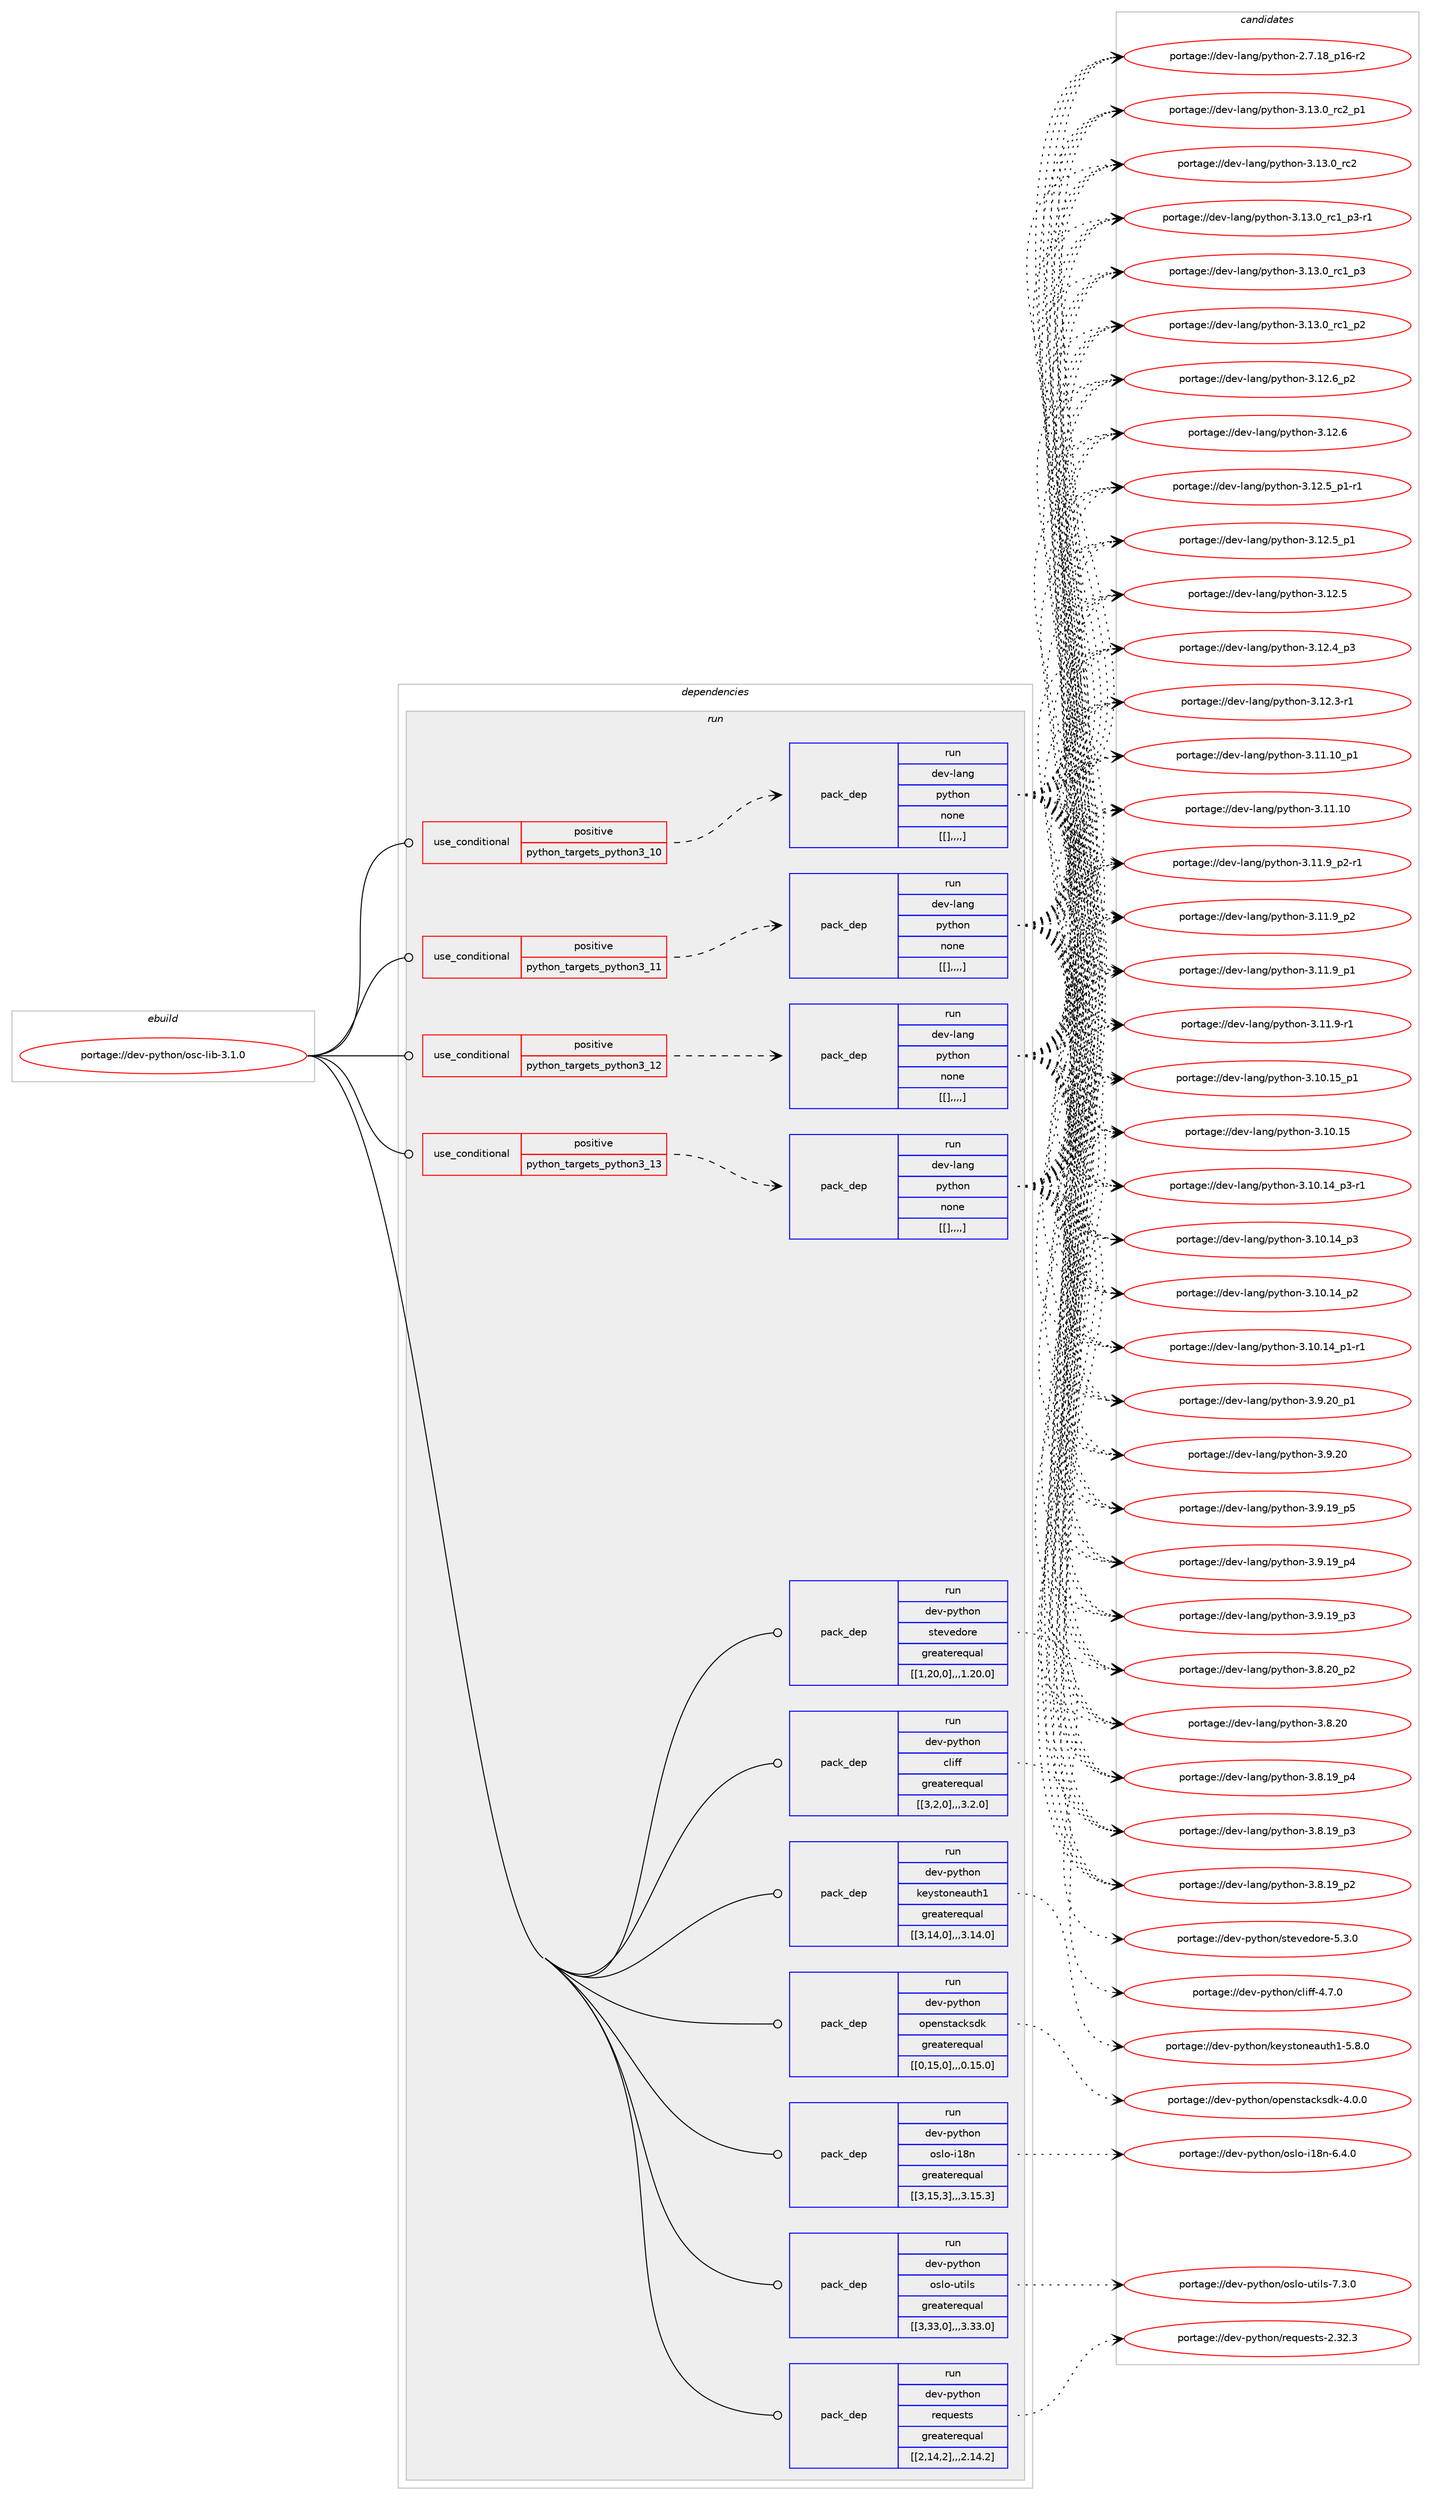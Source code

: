 digraph prolog {

# *************
# Graph options
# *************

newrank=true;
concentrate=true;
compound=true;
graph [rankdir=LR,fontname=Helvetica,fontsize=10,ranksep=1.5];#, ranksep=2.5, nodesep=0.2];
edge  [arrowhead=vee];
node  [fontname=Helvetica,fontsize=10];

# **********
# The ebuild
# **********

subgraph cluster_leftcol {
color=gray;
label=<<i>ebuild</i>>;
id [label="portage://dev-python/osc-lib-3.1.0", color=red, width=4, href="../dev-python/osc-lib-3.1.0.svg"];
}

# ****************
# The dependencies
# ****************

subgraph cluster_midcol {
color=gray;
label=<<i>dependencies</i>>;
subgraph cluster_compile {
fillcolor="#eeeeee";
style=filled;
label=<<i>compile</i>>;
}
subgraph cluster_compileandrun {
fillcolor="#eeeeee";
style=filled;
label=<<i>compile and run</i>>;
}
subgraph cluster_run {
fillcolor="#eeeeee";
style=filled;
label=<<i>run</i>>;
subgraph cond36820 {
dependency155324 [label=<<TABLE BORDER="0" CELLBORDER="1" CELLSPACING="0" CELLPADDING="4"><TR><TD ROWSPAN="3" CELLPADDING="10">use_conditional</TD></TR><TR><TD>positive</TD></TR><TR><TD>python_targets_python3_10</TD></TR></TABLE>>, shape=none, color=red];
subgraph pack117290 {
dependency155325 [label=<<TABLE BORDER="0" CELLBORDER="1" CELLSPACING="0" CELLPADDING="4" WIDTH="220"><TR><TD ROWSPAN="6" CELLPADDING="30">pack_dep</TD></TR><TR><TD WIDTH="110">run</TD></TR><TR><TD>dev-lang</TD></TR><TR><TD>python</TD></TR><TR><TD>none</TD></TR><TR><TD>[[],,,,]</TD></TR></TABLE>>, shape=none, color=blue];
}
dependency155324:e -> dependency155325:w [weight=20,style="dashed",arrowhead="vee"];
}
id:e -> dependency155324:w [weight=20,style="solid",arrowhead="odot"];
subgraph cond36821 {
dependency155326 [label=<<TABLE BORDER="0" CELLBORDER="1" CELLSPACING="0" CELLPADDING="4"><TR><TD ROWSPAN="3" CELLPADDING="10">use_conditional</TD></TR><TR><TD>positive</TD></TR><TR><TD>python_targets_python3_11</TD></TR></TABLE>>, shape=none, color=red];
subgraph pack117291 {
dependency155327 [label=<<TABLE BORDER="0" CELLBORDER="1" CELLSPACING="0" CELLPADDING="4" WIDTH="220"><TR><TD ROWSPAN="6" CELLPADDING="30">pack_dep</TD></TR><TR><TD WIDTH="110">run</TD></TR><TR><TD>dev-lang</TD></TR><TR><TD>python</TD></TR><TR><TD>none</TD></TR><TR><TD>[[],,,,]</TD></TR></TABLE>>, shape=none, color=blue];
}
dependency155326:e -> dependency155327:w [weight=20,style="dashed",arrowhead="vee"];
}
id:e -> dependency155326:w [weight=20,style="solid",arrowhead="odot"];
subgraph cond36822 {
dependency155328 [label=<<TABLE BORDER="0" CELLBORDER="1" CELLSPACING="0" CELLPADDING="4"><TR><TD ROWSPAN="3" CELLPADDING="10">use_conditional</TD></TR><TR><TD>positive</TD></TR><TR><TD>python_targets_python3_12</TD></TR></TABLE>>, shape=none, color=red];
subgraph pack117292 {
dependency155329 [label=<<TABLE BORDER="0" CELLBORDER="1" CELLSPACING="0" CELLPADDING="4" WIDTH="220"><TR><TD ROWSPAN="6" CELLPADDING="30">pack_dep</TD></TR><TR><TD WIDTH="110">run</TD></TR><TR><TD>dev-lang</TD></TR><TR><TD>python</TD></TR><TR><TD>none</TD></TR><TR><TD>[[],,,,]</TD></TR></TABLE>>, shape=none, color=blue];
}
dependency155328:e -> dependency155329:w [weight=20,style="dashed",arrowhead="vee"];
}
id:e -> dependency155328:w [weight=20,style="solid",arrowhead="odot"];
subgraph cond36823 {
dependency155330 [label=<<TABLE BORDER="0" CELLBORDER="1" CELLSPACING="0" CELLPADDING="4"><TR><TD ROWSPAN="3" CELLPADDING="10">use_conditional</TD></TR><TR><TD>positive</TD></TR><TR><TD>python_targets_python3_13</TD></TR></TABLE>>, shape=none, color=red];
subgraph pack117293 {
dependency155331 [label=<<TABLE BORDER="0" CELLBORDER="1" CELLSPACING="0" CELLPADDING="4" WIDTH="220"><TR><TD ROWSPAN="6" CELLPADDING="30">pack_dep</TD></TR><TR><TD WIDTH="110">run</TD></TR><TR><TD>dev-lang</TD></TR><TR><TD>python</TD></TR><TR><TD>none</TD></TR><TR><TD>[[],,,,]</TD></TR></TABLE>>, shape=none, color=blue];
}
dependency155330:e -> dependency155331:w [weight=20,style="dashed",arrowhead="vee"];
}
id:e -> dependency155330:w [weight=20,style="solid",arrowhead="odot"];
subgraph pack117294 {
dependency155332 [label=<<TABLE BORDER="0" CELLBORDER="1" CELLSPACING="0" CELLPADDING="4" WIDTH="220"><TR><TD ROWSPAN="6" CELLPADDING="30">pack_dep</TD></TR><TR><TD WIDTH="110">run</TD></TR><TR><TD>dev-python</TD></TR><TR><TD>cliff</TD></TR><TR><TD>greaterequal</TD></TR><TR><TD>[[3,2,0],,,3.2.0]</TD></TR></TABLE>>, shape=none, color=blue];
}
id:e -> dependency155332:w [weight=20,style="solid",arrowhead="odot"];
subgraph pack117295 {
dependency155333 [label=<<TABLE BORDER="0" CELLBORDER="1" CELLSPACING="0" CELLPADDING="4" WIDTH="220"><TR><TD ROWSPAN="6" CELLPADDING="30">pack_dep</TD></TR><TR><TD WIDTH="110">run</TD></TR><TR><TD>dev-python</TD></TR><TR><TD>keystoneauth1</TD></TR><TR><TD>greaterequal</TD></TR><TR><TD>[[3,14,0],,,3.14.0]</TD></TR></TABLE>>, shape=none, color=blue];
}
id:e -> dependency155333:w [weight=20,style="solid",arrowhead="odot"];
subgraph pack117296 {
dependency155334 [label=<<TABLE BORDER="0" CELLBORDER="1" CELLSPACING="0" CELLPADDING="4" WIDTH="220"><TR><TD ROWSPAN="6" CELLPADDING="30">pack_dep</TD></TR><TR><TD WIDTH="110">run</TD></TR><TR><TD>dev-python</TD></TR><TR><TD>openstacksdk</TD></TR><TR><TD>greaterequal</TD></TR><TR><TD>[[0,15,0],,,0.15.0]</TD></TR></TABLE>>, shape=none, color=blue];
}
id:e -> dependency155334:w [weight=20,style="solid",arrowhead="odot"];
subgraph pack117297 {
dependency155335 [label=<<TABLE BORDER="0" CELLBORDER="1" CELLSPACING="0" CELLPADDING="4" WIDTH="220"><TR><TD ROWSPAN="6" CELLPADDING="30">pack_dep</TD></TR><TR><TD WIDTH="110">run</TD></TR><TR><TD>dev-python</TD></TR><TR><TD>oslo-i18n</TD></TR><TR><TD>greaterequal</TD></TR><TR><TD>[[3,15,3],,,3.15.3]</TD></TR></TABLE>>, shape=none, color=blue];
}
id:e -> dependency155335:w [weight=20,style="solid",arrowhead="odot"];
subgraph pack117298 {
dependency155336 [label=<<TABLE BORDER="0" CELLBORDER="1" CELLSPACING="0" CELLPADDING="4" WIDTH="220"><TR><TD ROWSPAN="6" CELLPADDING="30">pack_dep</TD></TR><TR><TD WIDTH="110">run</TD></TR><TR><TD>dev-python</TD></TR><TR><TD>oslo-utils</TD></TR><TR><TD>greaterequal</TD></TR><TR><TD>[[3,33,0],,,3.33.0]</TD></TR></TABLE>>, shape=none, color=blue];
}
id:e -> dependency155336:w [weight=20,style="solid",arrowhead="odot"];
subgraph pack117299 {
dependency155337 [label=<<TABLE BORDER="0" CELLBORDER="1" CELLSPACING="0" CELLPADDING="4" WIDTH="220"><TR><TD ROWSPAN="6" CELLPADDING="30">pack_dep</TD></TR><TR><TD WIDTH="110">run</TD></TR><TR><TD>dev-python</TD></TR><TR><TD>requests</TD></TR><TR><TD>greaterequal</TD></TR><TR><TD>[[2,14,2],,,2.14.2]</TD></TR></TABLE>>, shape=none, color=blue];
}
id:e -> dependency155337:w [weight=20,style="solid",arrowhead="odot"];
subgraph pack117300 {
dependency155338 [label=<<TABLE BORDER="0" CELLBORDER="1" CELLSPACING="0" CELLPADDING="4" WIDTH="220"><TR><TD ROWSPAN="6" CELLPADDING="30">pack_dep</TD></TR><TR><TD WIDTH="110">run</TD></TR><TR><TD>dev-python</TD></TR><TR><TD>stevedore</TD></TR><TR><TD>greaterequal</TD></TR><TR><TD>[[1,20,0],,,1.20.0]</TD></TR></TABLE>>, shape=none, color=blue];
}
id:e -> dependency155338:w [weight=20,style="solid",arrowhead="odot"];
}
}

# **************
# The candidates
# **************

subgraph cluster_choices {
rank=same;
color=gray;
label=<<i>candidates</i>>;

subgraph choice117290 {
color=black;
nodesep=1;
choice100101118451089711010347112121116104111110455146495146489511499509511249 [label="portage://dev-lang/python-3.13.0_rc2_p1", color=red, width=4,href="../dev-lang/python-3.13.0_rc2_p1.svg"];
choice10010111845108971101034711212111610411111045514649514648951149950 [label="portage://dev-lang/python-3.13.0_rc2", color=red, width=4,href="../dev-lang/python-3.13.0_rc2.svg"];
choice1001011184510897110103471121211161041111104551464951464895114994995112514511449 [label="portage://dev-lang/python-3.13.0_rc1_p3-r1", color=red, width=4,href="../dev-lang/python-3.13.0_rc1_p3-r1.svg"];
choice100101118451089711010347112121116104111110455146495146489511499499511251 [label="portage://dev-lang/python-3.13.0_rc1_p3", color=red, width=4,href="../dev-lang/python-3.13.0_rc1_p3.svg"];
choice100101118451089711010347112121116104111110455146495146489511499499511250 [label="portage://dev-lang/python-3.13.0_rc1_p2", color=red, width=4,href="../dev-lang/python-3.13.0_rc1_p2.svg"];
choice100101118451089711010347112121116104111110455146495046549511250 [label="portage://dev-lang/python-3.12.6_p2", color=red, width=4,href="../dev-lang/python-3.12.6_p2.svg"];
choice10010111845108971101034711212111610411111045514649504654 [label="portage://dev-lang/python-3.12.6", color=red, width=4,href="../dev-lang/python-3.12.6.svg"];
choice1001011184510897110103471121211161041111104551464950465395112494511449 [label="portage://dev-lang/python-3.12.5_p1-r1", color=red, width=4,href="../dev-lang/python-3.12.5_p1-r1.svg"];
choice100101118451089711010347112121116104111110455146495046539511249 [label="portage://dev-lang/python-3.12.5_p1", color=red, width=4,href="../dev-lang/python-3.12.5_p1.svg"];
choice10010111845108971101034711212111610411111045514649504653 [label="portage://dev-lang/python-3.12.5", color=red, width=4,href="../dev-lang/python-3.12.5.svg"];
choice100101118451089711010347112121116104111110455146495046529511251 [label="portage://dev-lang/python-3.12.4_p3", color=red, width=4,href="../dev-lang/python-3.12.4_p3.svg"];
choice100101118451089711010347112121116104111110455146495046514511449 [label="portage://dev-lang/python-3.12.3-r1", color=red, width=4,href="../dev-lang/python-3.12.3-r1.svg"];
choice10010111845108971101034711212111610411111045514649494649489511249 [label="portage://dev-lang/python-3.11.10_p1", color=red, width=4,href="../dev-lang/python-3.11.10_p1.svg"];
choice1001011184510897110103471121211161041111104551464949464948 [label="portage://dev-lang/python-3.11.10", color=red, width=4,href="../dev-lang/python-3.11.10.svg"];
choice1001011184510897110103471121211161041111104551464949465795112504511449 [label="portage://dev-lang/python-3.11.9_p2-r1", color=red, width=4,href="../dev-lang/python-3.11.9_p2-r1.svg"];
choice100101118451089711010347112121116104111110455146494946579511250 [label="portage://dev-lang/python-3.11.9_p2", color=red, width=4,href="../dev-lang/python-3.11.9_p2.svg"];
choice100101118451089711010347112121116104111110455146494946579511249 [label="portage://dev-lang/python-3.11.9_p1", color=red, width=4,href="../dev-lang/python-3.11.9_p1.svg"];
choice100101118451089711010347112121116104111110455146494946574511449 [label="portage://dev-lang/python-3.11.9-r1", color=red, width=4,href="../dev-lang/python-3.11.9-r1.svg"];
choice10010111845108971101034711212111610411111045514649484649539511249 [label="portage://dev-lang/python-3.10.15_p1", color=red, width=4,href="../dev-lang/python-3.10.15_p1.svg"];
choice1001011184510897110103471121211161041111104551464948464953 [label="portage://dev-lang/python-3.10.15", color=red, width=4,href="../dev-lang/python-3.10.15.svg"];
choice100101118451089711010347112121116104111110455146494846495295112514511449 [label="portage://dev-lang/python-3.10.14_p3-r1", color=red, width=4,href="../dev-lang/python-3.10.14_p3-r1.svg"];
choice10010111845108971101034711212111610411111045514649484649529511251 [label="portage://dev-lang/python-3.10.14_p3", color=red, width=4,href="../dev-lang/python-3.10.14_p3.svg"];
choice10010111845108971101034711212111610411111045514649484649529511250 [label="portage://dev-lang/python-3.10.14_p2", color=red, width=4,href="../dev-lang/python-3.10.14_p2.svg"];
choice100101118451089711010347112121116104111110455146494846495295112494511449 [label="portage://dev-lang/python-3.10.14_p1-r1", color=red, width=4,href="../dev-lang/python-3.10.14_p1-r1.svg"];
choice100101118451089711010347112121116104111110455146574650489511249 [label="portage://dev-lang/python-3.9.20_p1", color=red, width=4,href="../dev-lang/python-3.9.20_p1.svg"];
choice10010111845108971101034711212111610411111045514657465048 [label="portage://dev-lang/python-3.9.20", color=red, width=4,href="../dev-lang/python-3.9.20.svg"];
choice100101118451089711010347112121116104111110455146574649579511253 [label="portage://dev-lang/python-3.9.19_p5", color=red, width=4,href="../dev-lang/python-3.9.19_p5.svg"];
choice100101118451089711010347112121116104111110455146574649579511252 [label="portage://dev-lang/python-3.9.19_p4", color=red, width=4,href="../dev-lang/python-3.9.19_p4.svg"];
choice100101118451089711010347112121116104111110455146574649579511251 [label="portage://dev-lang/python-3.9.19_p3", color=red, width=4,href="../dev-lang/python-3.9.19_p3.svg"];
choice100101118451089711010347112121116104111110455146564650489511250 [label="portage://dev-lang/python-3.8.20_p2", color=red, width=4,href="../dev-lang/python-3.8.20_p2.svg"];
choice10010111845108971101034711212111610411111045514656465048 [label="portage://dev-lang/python-3.8.20", color=red, width=4,href="../dev-lang/python-3.8.20.svg"];
choice100101118451089711010347112121116104111110455146564649579511252 [label="portage://dev-lang/python-3.8.19_p4", color=red, width=4,href="../dev-lang/python-3.8.19_p4.svg"];
choice100101118451089711010347112121116104111110455146564649579511251 [label="portage://dev-lang/python-3.8.19_p3", color=red, width=4,href="../dev-lang/python-3.8.19_p3.svg"];
choice100101118451089711010347112121116104111110455146564649579511250 [label="portage://dev-lang/python-3.8.19_p2", color=red, width=4,href="../dev-lang/python-3.8.19_p2.svg"];
choice100101118451089711010347112121116104111110455046554649569511249544511450 [label="portage://dev-lang/python-2.7.18_p16-r2", color=red, width=4,href="../dev-lang/python-2.7.18_p16-r2.svg"];
dependency155325:e -> choice100101118451089711010347112121116104111110455146495146489511499509511249:w [style=dotted,weight="100"];
dependency155325:e -> choice10010111845108971101034711212111610411111045514649514648951149950:w [style=dotted,weight="100"];
dependency155325:e -> choice1001011184510897110103471121211161041111104551464951464895114994995112514511449:w [style=dotted,weight="100"];
dependency155325:e -> choice100101118451089711010347112121116104111110455146495146489511499499511251:w [style=dotted,weight="100"];
dependency155325:e -> choice100101118451089711010347112121116104111110455146495146489511499499511250:w [style=dotted,weight="100"];
dependency155325:e -> choice100101118451089711010347112121116104111110455146495046549511250:w [style=dotted,weight="100"];
dependency155325:e -> choice10010111845108971101034711212111610411111045514649504654:w [style=dotted,weight="100"];
dependency155325:e -> choice1001011184510897110103471121211161041111104551464950465395112494511449:w [style=dotted,weight="100"];
dependency155325:e -> choice100101118451089711010347112121116104111110455146495046539511249:w [style=dotted,weight="100"];
dependency155325:e -> choice10010111845108971101034711212111610411111045514649504653:w [style=dotted,weight="100"];
dependency155325:e -> choice100101118451089711010347112121116104111110455146495046529511251:w [style=dotted,weight="100"];
dependency155325:e -> choice100101118451089711010347112121116104111110455146495046514511449:w [style=dotted,weight="100"];
dependency155325:e -> choice10010111845108971101034711212111610411111045514649494649489511249:w [style=dotted,weight="100"];
dependency155325:e -> choice1001011184510897110103471121211161041111104551464949464948:w [style=dotted,weight="100"];
dependency155325:e -> choice1001011184510897110103471121211161041111104551464949465795112504511449:w [style=dotted,weight="100"];
dependency155325:e -> choice100101118451089711010347112121116104111110455146494946579511250:w [style=dotted,weight="100"];
dependency155325:e -> choice100101118451089711010347112121116104111110455146494946579511249:w [style=dotted,weight="100"];
dependency155325:e -> choice100101118451089711010347112121116104111110455146494946574511449:w [style=dotted,weight="100"];
dependency155325:e -> choice10010111845108971101034711212111610411111045514649484649539511249:w [style=dotted,weight="100"];
dependency155325:e -> choice1001011184510897110103471121211161041111104551464948464953:w [style=dotted,weight="100"];
dependency155325:e -> choice100101118451089711010347112121116104111110455146494846495295112514511449:w [style=dotted,weight="100"];
dependency155325:e -> choice10010111845108971101034711212111610411111045514649484649529511251:w [style=dotted,weight="100"];
dependency155325:e -> choice10010111845108971101034711212111610411111045514649484649529511250:w [style=dotted,weight="100"];
dependency155325:e -> choice100101118451089711010347112121116104111110455146494846495295112494511449:w [style=dotted,weight="100"];
dependency155325:e -> choice100101118451089711010347112121116104111110455146574650489511249:w [style=dotted,weight="100"];
dependency155325:e -> choice10010111845108971101034711212111610411111045514657465048:w [style=dotted,weight="100"];
dependency155325:e -> choice100101118451089711010347112121116104111110455146574649579511253:w [style=dotted,weight="100"];
dependency155325:e -> choice100101118451089711010347112121116104111110455146574649579511252:w [style=dotted,weight="100"];
dependency155325:e -> choice100101118451089711010347112121116104111110455146574649579511251:w [style=dotted,weight="100"];
dependency155325:e -> choice100101118451089711010347112121116104111110455146564650489511250:w [style=dotted,weight="100"];
dependency155325:e -> choice10010111845108971101034711212111610411111045514656465048:w [style=dotted,weight="100"];
dependency155325:e -> choice100101118451089711010347112121116104111110455146564649579511252:w [style=dotted,weight="100"];
dependency155325:e -> choice100101118451089711010347112121116104111110455146564649579511251:w [style=dotted,weight="100"];
dependency155325:e -> choice100101118451089711010347112121116104111110455146564649579511250:w [style=dotted,weight="100"];
dependency155325:e -> choice100101118451089711010347112121116104111110455046554649569511249544511450:w [style=dotted,weight="100"];
}
subgraph choice117291 {
color=black;
nodesep=1;
choice100101118451089711010347112121116104111110455146495146489511499509511249 [label="portage://dev-lang/python-3.13.0_rc2_p1", color=red, width=4,href="../dev-lang/python-3.13.0_rc2_p1.svg"];
choice10010111845108971101034711212111610411111045514649514648951149950 [label="portage://dev-lang/python-3.13.0_rc2", color=red, width=4,href="../dev-lang/python-3.13.0_rc2.svg"];
choice1001011184510897110103471121211161041111104551464951464895114994995112514511449 [label="portage://dev-lang/python-3.13.0_rc1_p3-r1", color=red, width=4,href="../dev-lang/python-3.13.0_rc1_p3-r1.svg"];
choice100101118451089711010347112121116104111110455146495146489511499499511251 [label="portage://dev-lang/python-3.13.0_rc1_p3", color=red, width=4,href="../dev-lang/python-3.13.0_rc1_p3.svg"];
choice100101118451089711010347112121116104111110455146495146489511499499511250 [label="portage://dev-lang/python-3.13.0_rc1_p2", color=red, width=4,href="../dev-lang/python-3.13.0_rc1_p2.svg"];
choice100101118451089711010347112121116104111110455146495046549511250 [label="portage://dev-lang/python-3.12.6_p2", color=red, width=4,href="../dev-lang/python-3.12.6_p2.svg"];
choice10010111845108971101034711212111610411111045514649504654 [label="portage://dev-lang/python-3.12.6", color=red, width=4,href="../dev-lang/python-3.12.6.svg"];
choice1001011184510897110103471121211161041111104551464950465395112494511449 [label="portage://dev-lang/python-3.12.5_p1-r1", color=red, width=4,href="../dev-lang/python-3.12.5_p1-r1.svg"];
choice100101118451089711010347112121116104111110455146495046539511249 [label="portage://dev-lang/python-3.12.5_p1", color=red, width=4,href="../dev-lang/python-3.12.5_p1.svg"];
choice10010111845108971101034711212111610411111045514649504653 [label="portage://dev-lang/python-3.12.5", color=red, width=4,href="../dev-lang/python-3.12.5.svg"];
choice100101118451089711010347112121116104111110455146495046529511251 [label="portage://dev-lang/python-3.12.4_p3", color=red, width=4,href="../dev-lang/python-3.12.4_p3.svg"];
choice100101118451089711010347112121116104111110455146495046514511449 [label="portage://dev-lang/python-3.12.3-r1", color=red, width=4,href="../dev-lang/python-3.12.3-r1.svg"];
choice10010111845108971101034711212111610411111045514649494649489511249 [label="portage://dev-lang/python-3.11.10_p1", color=red, width=4,href="../dev-lang/python-3.11.10_p1.svg"];
choice1001011184510897110103471121211161041111104551464949464948 [label="portage://dev-lang/python-3.11.10", color=red, width=4,href="../dev-lang/python-3.11.10.svg"];
choice1001011184510897110103471121211161041111104551464949465795112504511449 [label="portage://dev-lang/python-3.11.9_p2-r1", color=red, width=4,href="../dev-lang/python-3.11.9_p2-r1.svg"];
choice100101118451089711010347112121116104111110455146494946579511250 [label="portage://dev-lang/python-3.11.9_p2", color=red, width=4,href="../dev-lang/python-3.11.9_p2.svg"];
choice100101118451089711010347112121116104111110455146494946579511249 [label="portage://dev-lang/python-3.11.9_p1", color=red, width=4,href="../dev-lang/python-3.11.9_p1.svg"];
choice100101118451089711010347112121116104111110455146494946574511449 [label="portage://dev-lang/python-3.11.9-r1", color=red, width=4,href="../dev-lang/python-3.11.9-r1.svg"];
choice10010111845108971101034711212111610411111045514649484649539511249 [label="portage://dev-lang/python-3.10.15_p1", color=red, width=4,href="../dev-lang/python-3.10.15_p1.svg"];
choice1001011184510897110103471121211161041111104551464948464953 [label="portage://dev-lang/python-3.10.15", color=red, width=4,href="../dev-lang/python-3.10.15.svg"];
choice100101118451089711010347112121116104111110455146494846495295112514511449 [label="portage://dev-lang/python-3.10.14_p3-r1", color=red, width=4,href="../dev-lang/python-3.10.14_p3-r1.svg"];
choice10010111845108971101034711212111610411111045514649484649529511251 [label="portage://dev-lang/python-3.10.14_p3", color=red, width=4,href="../dev-lang/python-3.10.14_p3.svg"];
choice10010111845108971101034711212111610411111045514649484649529511250 [label="portage://dev-lang/python-3.10.14_p2", color=red, width=4,href="../dev-lang/python-3.10.14_p2.svg"];
choice100101118451089711010347112121116104111110455146494846495295112494511449 [label="portage://dev-lang/python-3.10.14_p1-r1", color=red, width=4,href="../dev-lang/python-3.10.14_p1-r1.svg"];
choice100101118451089711010347112121116104111110455146574650489511249 [label="portage://dev-lang/python-3.9.20_p1", color=red, width=4,href="../dev-lang/python-3.9.20_p1.svg"];
choice10010111845108971101034711212111610411111045514657465048 [label="portage://dev-lang/python-3.9.20", color=red, width=4,href="../dev-lang/python-3.9.20.svg"];
choice100101118451089711010347112121116104111110455146574649579511253 [label="portage://dev-lang/python-3.9.19_p5", color=red, width=4,href="../dev-lang/python-3.9.19_p5.svg"];
choice100101118451089711010347112121116104111110455146574649579511252 [label="portage://dev-lang/python-3.9.19_p4", color=red, width=4,href="../dev-lang/python-3.9.19_p4.svg"];
choice100101118451089711010347112121116104111110455146574649579511251 [label="portage://dev-lang/python-3.9.19_p3", color=red, width=4,href="../dev-lang/python-3.9.19_p3.svg"];
choice100101118451089711010347112121116104111110455146564650489511250 [label="portage://dev-lang/python-3.8.20_p2", color=red, width=4,href="../dev-lang/python-3.8.20_p2.svg"];
choice10010111845108971101034711212111610411111045514656465048 [label="portage://dev-lang/python-3.8.20", color=red, width=4,href="../dev-lang/python-3.8.20.svg"];
choice100101118451089711010347112121116104111110455146564649579511252 [label="portage://dev-lang/python-3.8.19_p4", color=red, width=4,href="../dev-lang/python-3.8.19_p4.svg"];
choice100101118451089711010347112121116104111110455146564649579511251 [label="portage://dev-lang/python-3.8.19_p3", color=red, width=4,href="../dev-lang/python-3.8.19_p3.svg"];
choice100101118451089711010347112121116104111110455146564649579511250 [label="portage://dev-lang/python-3.8.19_p2", color=red, width=4,href="../dev-lang/python-3.8.19_p2.svg"];
choice100101118451089711010347112121116104111110455046554649569511249544511450 [label="portage://dev-lang/python-2.7.18_p16-r2", color=red, width=4,href="../dev-lang/python-2.7.18_p16-r2.svg"];
dependency155327:e -> choice100101118451089711010347112121116104111110455146495146489511499509511249:w [style=dotted,weight="100"];
dependency155327:e -> choice10010111845108971101034711212111610411111045514649514648951149950:w [style=dotted,weight="100"];
dependency155327:e -> choice1001011184510897110103471121211161041111104551464951464895114994995112514511449:w [style=dotted,weight="100"];
dependency155327:e -> choice100101118451089711010347112121116104111110455146495146489511499499511251:w [style=dotted,weight="100"];
dependency155327:e -> choice100101118451089711010347112121116104111110455146495146489511499499511250:w [style=dotted,weight="100"];
dependency155327:e -> choice100101118451089711010347112121116104111110455146495046549511250:w [style=dotted,weight="100"];
dependency155327:e -> choice10010111845108971101034711212111610411111045514649504654:w [style=dotted,weight="100"];
dependency155327:e -> choice1001011184510897110103471121211161041111104551464950465395112494511449:w [style=dotted,weight="100"];
dependency155327:e -> choice100101118451089711010347112121116104111110455146495046539511249:w [style=dotted,weight="100"];
dependency155327:e -> choice10010111845108971101034711212111610411111045514649504653:w [style=dotted,weight="100"];
dependency155327:e -> choice100101118451089711010347112121116104111110455146495046529511251:w [style=dotted,weight="100"];
dependency155327:e -> choice100101118451089711010347112121116104111110455146495046514511449:w [style=dotted,weight="100"];
dependency155327:e -> choice10010111845108971101034711212111610411111045514649494649489511249:w [style=dotted,weight="100"];
dependency155327:e -> choice1001011184510897110103471121211161041111104551464949464948:w [style=dotted,weight="100"];
dependency155327:e -> choice1001011184510897110103471121211161041111104551464949465795112504511449:w [style=dotted,weight="100"];
dependency155327:e -> choice100101118451089711010347112121116104111110455146494946579511250:w [style=dotted,weight="100"];
dependency155327:e -> choice100101118451089711010347112121116104111110455146494946579511249:w [style=dotted,weight="100"];
dependency155327:e -> choice100101118451089711010347112121116104111110455146494946574511449:w [style=dotted,weight="100"];
dependency155327:e -> choice10010111845108971101034711212111610411111045514649484649539511249:w [style=dotted,weight="100"];
dependency155327:e -> choice1001011184510897110103471121211161041111104551464948464953:w [style=dotted,weight="100"];
dependency155327:e -> choice100101118451089711010347112121116104111110455146494846495295112514511449:w [style=dotted,weight="100"];
dependency155327:e -> choice10010111845108971101034711212111610411111045514649484649529511251:w [style=dotted,weight="100"];
dependency155327:e -> choice10010111845108971101034711212111610411111045514649484649529511250:w [style=dotted,weight="100"];
dependency155327:e -> choice100101118451089711010347112121116104111110455146494846495295112494511449:w [style=dotted,weight="100"];
dependency155327:e -> choice100101118451089711010347112121116104111110455146574650489511249:w [style=dotted,weight="100"];
dependency155327:e -> choice10010111845108971101034711212111610411111045514657465048:w [style=dotted,weight="100"];
dependency155327:e -> choice100101118451089711010347112121116104111110455146574649579511253:w [style=dotted,weight="100"];
dependency155327:e -> choice100101118451089711010347112121116104111110455146574649579511252:w [style=dotted,weight="100"];
dependency155327:e -> choice100101118451089711010347112121116104111110455146574649579511251:w [style=dotted,weight="100"];
dependency155327:e -> choice100101118451089711010347112121116104111110455146564650489511250:w [style=dotted,weight="100"];
dependency155327:e -> choice10010111845108971101034711212111610411111045514656465048:w [style=dotted,weight="100"];
dependency155327:e -> choice100101118451089711010347112121116104111110455146564649579511252:w [style=dotted,weight="100"];
dependency155327:e -> choice100101118451089711010347112121116104111110455146564649579511251:w [style=dotted,weight="100"];
dependency155327:e -> choice100101118451089711010347112121116104111110455146564649579511250:w [style=dotted,weight="100"];
dependency155327:e -> choice100101118451089711010347112121116104111110455046554649569511249544511450:w [style=dotted,weight="100"];
}
subgraph choice117292 {
color=black;
nodesep=1;
choice100101118451089711010347112121116104111110455146495146489511499509511249 [label="portage://dev-lang/python-3.13.0_rc2_p1", color=red, width=4,href="../dev-lang/python-3.13.0_rc2_p1.svg"];
choice10010111845108971101034711212111610411111045514649514648951149950 [label="portage://dev-lang/python-3.13.0_rc2", color=red, width=4,href="../dev-lang/python-3.13.0_rc2.svg"];
choice1001011184510897110103471121211161041111104551464951464895114994995112514511449 [label="portage://dev-lang/python-3.13.0_rc1_p3-r1", color=red, width=4,href="../dev-lang/python-3.13.0_rc1_p3-r1.svg"];
choice100101118451089711010347112121116104111110455146495146489511499499511251 [label="portage://dev-lang/python-3.13.0_rc1_p3", color=red, width=4,href="../dev-lang/python-3.13.0_rc1_p3.svg"];
choice100101118451089711010347112121116104111110455146495146489511499499511250 [label="portage://dev-lang/python-3.13.0_rc1_p2", color=red, width=4,href="../dev-lang/python-3.13.0_rc1_p2.svg"];
choice100101118451089711010347112121116104111110455146495046549511250 [label="portage://dev-lang/python-3.12.6_p2", color=red, width=4,href="../dev-lang/python-3.12.6_p2.svg"];
choice10010111845108971101034711212111610411111045514649504654 [label="portage://dev-lang/python-3.12.6", color=red, width=4,href="../dev-lang/python-3.12.6.svg"];
choice1001011184510897110103471121211161041111104551464950465395112494511449 [label="portage://dev-lang/python-3.12.5_p1-r1", color=red, width=4,href="../dev-lang/python-3.12.5_p1-r1.svg"];
choice100101118451089711010347112121116104111110455146495046539511249 [label="portage://dev-lang/python-3.12.5_p1", color=red, width=4,href="../dev-lang/python-3.12.5_p1.svg"];
choice10010111845108971101034711212111610411111045514649504653 [label="portage://dev-lang/python-3.12.5", color=red, width=4,href="../dev-lang/python-3.12.5.svg"];
choice100101118451089711010347112121116104111110455146495046529511251 [label="portage://dev-lang/python-3.12.4_p3", color=red, width=4,href="../dev-lang/python-3.12.4_p3.svg"];
choice100101118451089711010347112121116104111110455146495046514511449 [label="portage://dev-lang/python-3.12.3-r1", color=red, width=4,href="../dev-lang/python-3.12.3-r1.svg"];
choice10010111845108971101034711212111610411111045514649494649489511249 [label="portage://dev-lang/python-3.11.10_p1", color=red, width=4,href="../dev-lang/python-3.11.10_p1.svg"];
choice1001011184510897110103471121211161041111104551464949464948 [label="portage://dev-lang/python-3.11.10", color=red, width=4,href="../dev-lang/python-3.11.10.svg"];
choice1001011184510897110103471121211161041111104551464949465795112504511449 [label="portage://dev-lang/python-3.11.9_p2-r1", color=red, width=4,href="../dev-lang/python-3.11.9_p2-r1.svg"];
choice100101118451089711010347112121116104111110455146494946579511250 [label="portage://dev-lang/python-3.11.9_p2", color=red, width=4,href="../dev-lang/python-3.11.9_p2.svg"];
choice100101118451089711010347112121116104111110455146494946579511249 [label="portage://dev-lang/python-3.11.9_p1", color=red, width=4,href="../dev-lang/python-3.11.9_p1.svg"];
choice100101118451089711010347112121116104111110455146494946574511449 [label="portage://dev-lang/python-3.11.9-r1", color=red, width=4,href="../dev-lang/python-3.11.9-r1.svg"];
choice10010111845108971101034711212111610411111045514649484649539511249 [label="portage://dev-lang/python-3.10.15_p1", color=red, width=4,href="../dev-lang/python-3.10.15_p1.svg"];
choice1001011184510897110103471121211161041111104551464948464953 [label="portage://dev-lang/python-3.10.15", color=red, width=4,href="../dev-lang/python-3.10.15.svg"];
choice100101118451089711010347112121116104111110455146494846495295112514511449 [label="portage://dev-lang/python-3.10.14_p3-r1", color=red, width=4,href="../dev-lang/python-3.10.14_p3-r1.svg"];
choice10010111845108971101034711212111610411111045514649484649529511251 [label="portage://dev-lang/python-3.10.14_p3", color=red, width=4,href="../dev-lang/python-3.10.14_p3.svg"];
choice10010111845108971101034711212111610411111045514649484649529511250 [label="portage://dev-lang/python-3.10.14_p2", color=red, width=4,href="../dev-lang/python-3.10.14_p2.svg"];
choice100101118451089711010347112121116104111110455146494846495295112494511449 [label="portage://dev-lang/python-3.10.14_p1-r1", color=red, width=4,href="../dev-lang/python-3.10.14_p1-r1.svg"];
choice100101118451089711010347112121116104111110455146574650489511249 [label="portage://dev-lang/python-3.9.20_p1", color=red, width=4,href="../dev-lang/python-3.9.20_p1.svg"];
choice10010111845108971101034711212111610411111045514657465048 [label="portage://dev-lang/python-3.9.20", color=red, width=4,href="../dev-lang/python-3.9.20.svg"];
choice100101118451089711010347112121116104111110455146574649579511253 [label="portage://dev-lang/python-3.9.19_p5", color=red, width=4,href="../dev-lang/python-3.9.19_p5.svg"];
choice100101118451089711010347112121116104111110455146574649579511252 [label="portage://dev-lang/python-3.9.19_p4", color=red, width=4,href="../dev-lang/python-3.9.19_p4.svg"];
choice100101118451089711010347112121116104111110455146574649579511251 [label="portage://dev-lang/python-3.9.19_p3", color=red, width=4,href="../dev-lang/python-3.9.19_p3.svg"];
choice100101118451089711010347112121116104111110455146564650489511250 [label="portage://dev-lang/python-3.8.20_p2", color=red, width=4,href="../dev-lang/python-3.8.20_p2.svg"];
choice10010111845108971101034711212111610411111045514656465048 [label="portage://dev-lang/python-3.8.20", color=red, width=4,href="../dev-lang/python-3.8.20.svg"];
choice100101118451089711010347112121116104111110455146564649579511252 [label="portage://dev-lang/python-3.8.19_p4", color=red, width=4,href="../dev-lang/python-3.8.19_p4.svg"];
choice100101118451089711010347112121116104111110455146564649579511251 [label="portage://dev-lang/python-3.8.19_p3", color=red, width=4,href="../dev-lang/python-3.8.19_p3.svg"];
choice100101118451089711010347112121116104111110455146564649579511250 [label="portage://dev-lang/python-3.8.19_p2", color=red, width=4,href="../dev-lang/python-3.8.19_p2.svg"];
choice100101118451089711010347112121116104111110455046554649569511249544511450 [label="portage://dev-lang/python-2.7.18_p16-r2", color=red, width=4,href="../dev-lang/python-2.7.18_p16-r2.svg"];
dependency155329:e -> choice100101118451089711010347112121116104111110455146495146489511499509511249:w [style=dotted,weight="100"];
dependency155329:e -> choice10010111845108971101034711212111610411111045514649514648951149950:w [style=dotted,weight="100"];
dependency155329:e -> choice1001011184510897110103471121211161041111104551464951464895114994995112514511449:w [style=dotted,weight="100"];
dependency155329:e -> choice100101118451089711010347112121116104111110455146495146489511499499511251:w [style=dotted,weight="100"];
dependency155329:e -> choice100101118451089711010347112121116104111110455146495146489511499499511250:w [style=dotted,weight="100"];
dependency155329:e -> choice100101118451089711010347112121116104111110455146495046549511250:w [style=dotted,weight="100"];
dependency155329:e -> choice10010111845108971101034711212111610411111045514649504654:w [style=dotted,weight="100"];
dependency155329:e -> choice1001011184510897110103471121211161041111104551464950465395112494511449:w [style=dotted,weight="100"];
dependency155329:e -> choice100101118451089711010347112121116104111110455146495046539511249:w [style=dotted,weight="100"];
dependency155329:e -> choice10010111845108971101034711212111610411111045514649504653:w [style=dotted,weight="100"];
dependency155329:e -> choice100101118451089711010347112121116104111110455146495046529511251:w [style=dotted,weight="100"];
dependency155329:e -> choice100101118451089711010347112121116104111110455146495046514511449:w [style=dotted,weight="100"];
dependency155329:e -> choice10010111845108971101034711212111610411111045514649494649489511249:w [style=dotted,weight="100"];
dependency155329:e -> choice1001011184510897110103471121211161041111104551464949464948:w [style=dotted,weight="100"];
dependency155329:e -> choice1001011184510897110103471121211161041111104551464949465795112504511449:w [style=dotted,weight="100"];
dependency155329:e -> choice100101118451089711010347112121116104111110455146494946579511250:w [style=dotted,weight="100"];
dependency155329:e -> choice100101118451089711010347112121116104111110455146494946579511249:w [style=dotted,weight="100"];
dependency155329:e -> choice100101118451089711010347112121116104111110455146494946574511449:w [style=dotted,weight="100"];
dependency155329:e -> choice10010111845108971101034711212111610411111045514649484649539511249:w [style=dotted,weight="100"];
dependency155329:e -> choice1001011184510897110103471121211161041111104551464948464953:w [style=dotted,weight="100"];
dependency155329:e -> choice100101118451089711010347112121116104111110455146494846495295112514511449:w [style=dotted,weight="100"];
dependency155329:e -> choice10010111845108971101034711212111610411111045514649484649529511251:w [style=dotted,weight="100"];
dependency155329:e -> choice10010111845108971101034711212111610411111045514649484649529511250:w [style=dotted,weight="100"];
dependency155329:e -> choice100101118451089711010347112121116104111110455146494846495295112494511449:w [style=dotted,weight="100"];
dependency155329:e -> choice100101118451089711010347112121116104111110455146574650489511249:w [style=dotted,weight="100"];
dependency155329:e -> choice10010111845108971101034711212111610411111045514657465048:w [style=dotted,weight="100"];
dependency155329:e -> choice100101118451089711010347112121116104111110455146574649579511253:w [style=dotted,weight="100"];
dependency155329:e -> choice100101118451089711010347112121116104111110455146574649579511252:w [style=dotted,weight="100"];
dependency155329:e -> choice100101118451089711010347112121116104111110455146574649579511251:w [style=dotted,weight="100"];
dependency155329:e -> choice100101118451089711010347112121116104111110455146564650489511250:w [style=dotted,weight="100"];
dependency155329:e -> choice10010111845108971101034711212111610411111045514656465048:w [style=dotted,weight="100"];
dependency155329:e -> choice100101118451089711010347112121116104111110455146564649579511252:w [style=dotted,weight="100"];
dependency155329:e -> choice100101118451089711010347112121116104111110455146564649579511251:w [style=dotted,weight="100"];
dependency155329:e -> choice100101118451089711010347112121116104111110455146564649579511250:w [style=dotted,weight="100"];
dependency155329:e -> choice100101118451089711010347112121116104111110455046554649569511249544511450:w [style=dotted,weight="100"];
}
subgraph choice117293 {
color=black;
nodesep=1;
choice100101118451089711010347112121116104111110455146495146489511499509511249 [label="portage://dev-lang/python-3.13.0_rc2_p1", color=red, width=4,href="../dev-lang/python-3.13.0_rc2_p1.svg"];
choice10010111845108971101034711212111610411111045514649514648951149950 [label="portage://dev-lang/python-3.13.0_rc2", color=red, width=4,href="../dev-lang/python-3.13.0_rc2.svg"];
choice1001011184510897110103471121211161041111104551464951464895114994995112514511449 [label="portage://dev-lang/python-3.13.0_rc1_p3-r1", color=red, width=4,href="../dev-lang/python-3.13.0_rc1_p3-r1.svg"];
choice100101118451089711010347112121116104111110455146495146489511499499511251 [label="portage://dev-lang/python-3.13.0_rc1_p3", color=red, width=4,href="../dev-lang/python-3.13.0_rc1_p3.svg"];
choice100101118451089711010347112121116104111110455146495146489511499499511250 [label="portage://dev-lang/python-3.13.0_rc1_p2", color=red, width=4,href="../dev-lang/python-3.13.0_rc1_p2.svg"];
choice100101118451089711010347112121116104111110455146495046549511250 [label="portage://dev-lang/python-3.12.6_p2", color=red, width=4,href="../dev-lang/python-3.12.6_p2.svg"];
choice10010111845108971101034711212111610411111045514649504654 [label="portage://dev-lang/python-3.12.6", color=red, width=4,href="../dev-lang/python-3.12.6.svg"];
choice1001011184510897110103471121211161041111104551464950465395112494511449 [label="portage://dev-lang/python-3.12.5_p1-r1", color=red, width=4,href="../dev-lang/python-3.12.5_p1-r1.svg"];
choice100101118451089711010347112121116104111110455146495046539511249 [label="portage://dev-lang/python-3.12.5_p1", color=red, width=4,href="../dev-lang/python-3.12.5_p1.svg"];
choice10010111845108971101034711212111610411111045514649504653 [label="portage://dev-lang/python-3.12.5", color=red, width=4,href="../dev-lang/python-3.12.5.svg"];
choice100101118451089711010347112121116104111110455146495046529511251 [label="portage://dev-lang/python-3.12.4_p3", color=red, width=4,href="../dev-lang/python-3.12.4_p3.svg"];
choice100101118451089711010347112121116104111110455146495046514511449 [label="portage://dev-lang/python-3.12.3-r1", color=red, width=4,href="../dev-lang/python-3.12.3-r1.svg"];
choice10010111845108971101034711212111610411111045514649494649489511249 [label="portage://dev-lang/python-3.11.10_p1", color=red, width=4,href="../dev-lang/python-3.11.10_p1.svg"];
choice1001011184510897110103471121211161041111104551464949464948 [label="portage://dev-lang/python-3.11.10", color=red, width=4,href="../dev-lang/python-3.11.10.svg"];
choice1001011184510897110103471121211161041111104551464949465795112504511449 [label="portage://dev-lang/python-3.11.9_p2-r1", color=red, width=4,href="../dev-lang/python-3.11.9_p2-r1.svg"];
choice100101118451089711010347112121116104111110455146494946579511250 [label="portage://dev-lang/python-3.11.9_p2", color=red, width=4,href="../dev-lang/python-3.11.9_p2.svg"];
choice100101118451089711010347112121116104111110455146494946579511249 [label="portage://dev-lang/python-3.11.9_p1", color=red, width=4,href="../dev-lang/python-3.11.9_p1.svg"];
choice100101118451089711010347112121116104111110455146494946574511449 [label="portage://dev-lang/python-3.11.9-r1", color=red, width=4,href="../dev-lang/python-3.11.9-r1.svg"];
choice10010111845108971101034711212111610411111045514649484649539511249 [label="portage://dev-lang/python-3.10.15_p1", color=red, width=4,href="../dev-lang/python-3.10.15_p1.svg"];
choice1001011184510897110103471121211161041111104551464948464953 [label="portage://dev-lang/python-3.10.15", color=red, width=4,href="../dev-lang/python-3.10.15.svg"];
choice100101118451089711010347112121116104111110455146494846495295112514511449 [label="portage://dev-lang/python-3.10.14_p3-r1", color=red, width=4,href="../dev-lang/python-3.10.14_p3-r1.svg"];
choice10010111845108971101034711212111610411111045514649484649529511251 [label="portage://dev-lang/python-3.10.14_p3", color=red, width=4,href="../dev-lang/python-3.10.14_p3.svg"];
choice10010111845108971101034711212111610411111045514649484649529511250 [label="portage://dev-lang/python-3.10.14_p2", color=red, width=4,href="../dev-lang/python-3.10.14_p2.svg"];
choice100101118451089711010347112121116104111110455146494846495295112494511449 [label="portage://dev-lang/python-3.10.14_p1-r1", color=red, width=4,href="../dev-lang/python-3.10.14_p1-r1.svg"];
choice100101118451089711010347112121116104111110455146574650489511249 [label="portage://dev-lang/python-3.9.20_p1", color=red, width=4,href="../dev-lang/python-3.9.20_p1.svg"];
choice10010111845108971101034711212111610411111045514657465048 [label="portage://dev-lang/python-3.9.20", color=red, width=4,href="../dev-lang/python-3.9.20.svg"];
choice100101118451089711010347112121116104111110455146574649579511253 [label="portage://dev-lang/python-3.9.19_p5", color=red, width=4,href="../dev-lang/python-3.9.19_p5.svg"];
choice100101118451089711010347112121116104111110455146574649579511252 [label="portage://dev-lang/python-3.9.19_p4", color=red, width=4,href="../dev-lang/python-3.9.19_p4.svg"];
choice100101118451089711010347112121116104111110455146574649579511251 [label="portage://dev-lang/python-3.9.19_p3", color=red, width=4,href="../dev-lang/python-3.9.19_p3.svg"];
choice100101118451089711010347112121116104111110455146564650489511250 [label="portage://dev-lang/python-3.8.20_p2", color=red, width=4,href="../dev-lang/python-3.8.20_p2.svg"];
choice10010111845108971101034711212111610411111045514656465048 [label="portage://dev-lang/python-3.8.20", color=red, width=4,href="../dev-lang/python-3.8.20.svg"];
choice100101118451089711010347112121116104111110455146564649579511252 [label="portage://dev-lang/python-3.8.19_p4", color=red, width=4,href="../dev-lang/python-3.8.19_p4.svg"];
choice100101118451089711010347112121116104111110455146564649579511251 [label="portage://dev-lang/python-3.8.19_p3", color=red, width=4,href="../dev-lang/python-3.8.19_p3.svg"];
choice100101118451089711010347112121116104111110455146564649579511250 [label="portage://dev-lang/python-3.8.19_p2", color=red, width=4,href="../dev-lang/python-3.8.19_p2.svg"];
choice100101118451089711010347112121116104111110455046554649569511249544511450 [label="portage://dev-lang/python-2.7.18_p16-r2", color=red, width=4,href="../dev-lang/python-2.7.18_p16-r2.svg"];
dependency155331:e -> choice100101118451089711010347112121116104111110455146495146489511499509511249:w [style=dotted,weight="100"];
dependency155331:e -> choice10010111845108971101034711212111610411111045514649514648951149950:w [style=dotted,weight="100"];
dependency155331:e -> choice1001011184510897110103471121211161041111104551464951464895114994995112514511449:w [style=dotted,weight="100"];
dependency155331:e -> choice100101118451089711010347112121116104111110455146495146489511499499511251:w [style=dotted,weight="100"];
dependency155331:e -> choice100101118451089711010347112121116104111110455146495146489511499499511250:w [style=dotted,weight="100"];
dependency155331:e -> choice100101118451089711010347112121116104111110455146495046549511250:w [style=dotted,weight="100"];
dependency155331:e -> choice10010111845108971101034711212111610411111045514649504654:w [style=dotted,weight="100"];
dependency155331:e -> choice1001011184510897110103471121211161041111104551464950465395112494511449:w [style=dotted,weight="100"];
dependency155331:e -> choice100101118451089711010347112121116104111110455146495046539511249:w [style=dotted,weight="100"];
dependency155331:e -> choice10010111845108971101034711212111610411111045514649504653:w [style=dotted,weight="100"];
dependency155331:e -> choice100101118451089711010347112121116104111110455146495046529511251:w [style=dotted,weight="100"];
dependency155331:e -> choice100101118451089711010347112121116104111110455146495046514511449:w [style=dotted,weight="100"];
dependency155331:e -> choice10010111845108971101034711212111610411111045514649494649489511249:w [style=dotted,weight="100"];
dependency155331:e -> choice1001011184510897110103471121211161041111104551464949464948:w [style=dotted,weight="100"];
dependency155331:e -> choice1001011184510897110103471121211161041111104551464949465795112504511449:w [style=dotted,weight="100"];
dependency155331:e -> choice100101118451089711010347112121116104111110455146494946579511250:w [style=dotted,weight="100"];
dependency155331:e -> choice100101118451089711010347112121116104111110455146494946579511249:w [style=dotted,weight="100"];
dependency155331:e -> choice100101118451089711010347112121116104111110455146494946574511449:w [style=dotted,weight="100"];
dependency155331:e -> choice10010111845108971101034711212111610411111045514649484649539511249:w [style=dotted,weight="100"];
dependency155331:e -> choice1001011184510897110103471121211161041111104551464948464953:w [style=dotted,weight="100"];
dependency155331:e -> choice100101118451089711010347112121116104111110455146494846495295112514511449:w [style=dotted,weight="100"];
dependency155331:e -> choice10010111845108971101034711212111610411111045514649484649529511251:w [style=dotted,weight="100"];
dependency155331:e -> choice10010111845108971101034711212111610411111045514649484649529511250:w [style=dotted,weight="100"];
dependency155331:e -> choice100101118451089711010347112121116104111110455146494846495295112494511449:w [style=dotted,weight="100"];
dependency155331:e -> choice100101118451089711010347112121116104111110455146574650489511249:w [style=dotted,weight="100"];
dependency155331:e -> choice10010111845108971101034711212111610411111045514657465048:w [style=dotted,weight="100"];
dependency155331:e -> choice100101118451089711010347112121116104111110455146574649579511253:w [style=dotted,weight="100"];
dependency155331:e -> choice100101118451089711010347112121116104111110455146574649579511252:w [style=dotted,weight="100"];
dependency155331:e -> choice100101118451089711010347112121116104111110455146574649579511251:w [style=dotted,weight="100"];
dependency155331:e -> choice100101118451089711010347112121116104111110455146564650489511250:w [style=dotted,weight="100"];
dependency155331:e -> choice10010111845108971101034711212111610411111045514656465048:w [style=dotted,weight="100"];
dependency155331:e -> choice100101118451089711010347112121116104111110455146564649579511252:w [style=dotted,weight="100"];
dependency155331:e -> choice100101118451089711010347112121116104111110455146564649579511251:w [style=dotted,weight="100"];
dependency155331:e -> choice100101118451089711010347112121116104111110455146564649579511250:w [style=dotted,weight="100"];
dependency155331:e -> choice100101118451089711010347112121116104111110455046554649569511249544511450:w [style=dotted,weight="100"];
}
subgraph choice117294 {
color=black;
nodesep=1;
choice100101118451121211161041111104799108105102102455246554648 [label="portage://dev-python/cliff-4.7.0", color=red, width=4,href="../dev-python/cliff-4.7.0.svg"];
dependency155332:e -> choice100101118451121211161041111104799108105102102455246554648:w [style=dotted,weight="100"];
}
subgraph choice117295 {
color=black;
nodesep=1;
choice10010111845112121116104111110471071011211151161111101019711711610449455346564648 [label="portage://dev-python/keystoneauth1-5.8.0", color=red, width=4,href="../dev-python/keystoneauth1-5.8.0.svg"];
dependency155333:e -> choice10010111845112121116104111110471071011211151161111101019711711610449455346564648:w [style=dotted,weight="100"];
}
subgraph choice117296 {
color=black;
nodesep=1;
choice10010111845112121116104111110471111121011101151169799107115100107455246484648 [label="portage://dev-python/openstacksdk-4.0.0", color=red, width=4,href="../dev-python/openstacksdk-4.0.0.svg"];
dependency155334:e -> choice10010111845112121116104111110471111121011101151169799107115100107455246484648:w [style=dotted,weight="100"];
}
subgraph choice117297 {
color=black;
nodesep=1;
choice1001011184511212111610411111047111115108111451054956110455446524648 [label="portage://dev-python/oslo-i18n-6.4.0", color=red, width=4,href="../dev-python/oslo-i18n-6.4.0.svg"];
dependency155335:e -> choice1001011184511212111610411111047111115108111451054956110455446524648:w [style=dotted,weight="100"];
}
subgraph choice117298 {
color=black;
nodesep=1;
choice100101118451121211161041111104711111510811145117116105108115455546514648 [label="portage://dev-python/oslo-utils-7.3.0", color=red, width=4,href="../dev-python/oslo-utils-7.3.0.svg"];
dependency155336:e -> choice100101118451121211161041111104711111510811145117116105108115455546514648:w [style=dotted,weight="100"];
}
subgraph choice117299 {
color=black;
nodesep=1;
choice100101118451121211161041111104711410111311710111511611545504651504651 [label="portage://dev-python/requests-2.32.3", color=red, width=4,href="../dev-python/requests-2.32.3.svg"];
dependency155337:e -> choice100101118451121211161041111104711410111311710111511611545504651504651:w [style=dotted,weight="100"];
}
subgraph choice117300 {
color=black;
nodesep=1;
choice1001011184511212111610411111047115116101118101100111114101455346514648 [label="portage://dev-python/stevedore-5.3.0", color=red, width=4,href="../dev-python/stevedore-5.3.0.svg"];
dependency155338:e -> choice1001011184511212111610411111047115116101118101100111114101455346514648:w [style=dotted,weight="100"];
}
}

}
